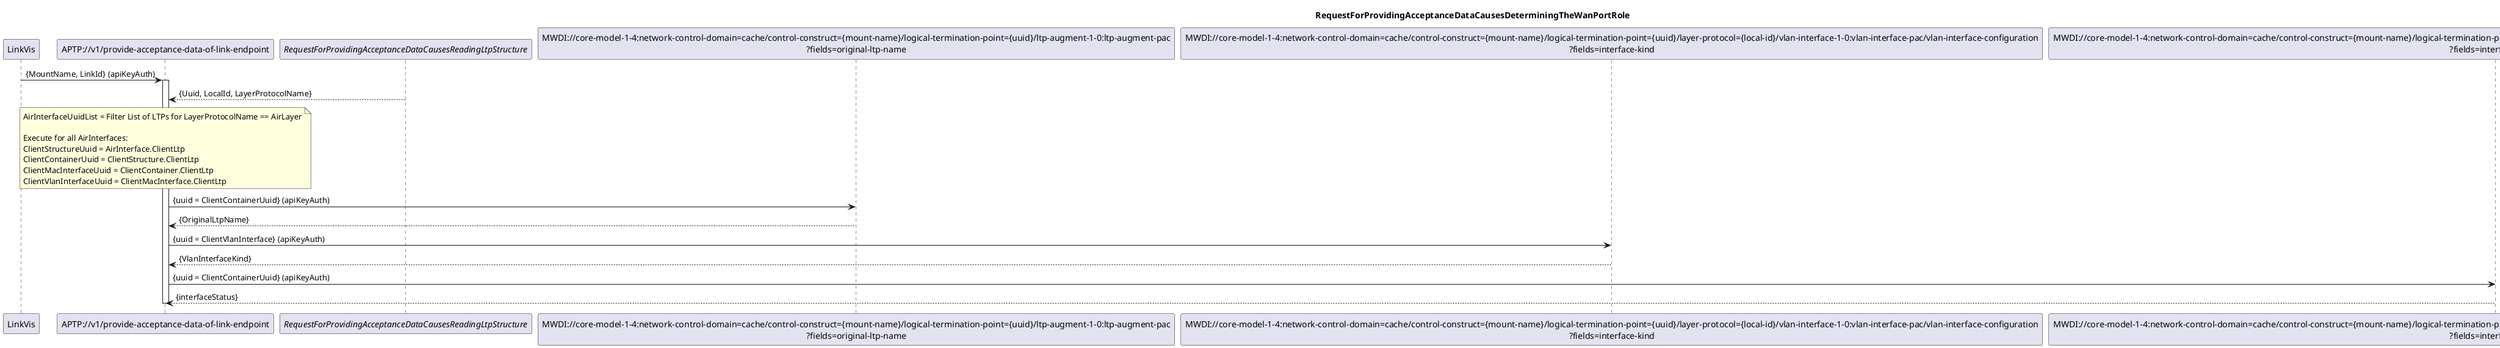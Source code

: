 @startuml 131_DeterminingWanPortRole
skinparam responseMessageBelowArrow true

title
RequestForProvidingAcceptanceDataCausesDeterminingTheWanPortRole
end title

participant "LinkVis" as LinkVis
participant "APTP://v1/provide-acceptance-data-of-link-endpoint" as APTP
participant "<i>RequestForProvidingAcceptanceDataCausesReadingLtpStructure</i>" as LTPs
participant "MWDI://core-model-1-4:network-control-domain=cache/control-construct={mount-name}/logical-termination-point={uuid}/ltp-augment-1-0:ltp-augment-pac\n?fields=original-ltp-name" as ContainerName
participant "MWDI://core-model-1-4:network-control-domain=cache/control-construct={mount-name}/logical-termination-point={uuid}/layer-protocol={local-id}/vlan-interface-1-0:vlan-interface-pac/vlan-interface-configuration\n?fields=interface-kind" as PortRole
participant "MWDI://core-model-1-4:network-control-domain=cache/control-construct={mount-name}/logical-termination-point={uuid}/layer-protocol={local-id}/ethernet-container-2-0:ethernet-container-pac/ethernet-container-status\n?fields=interface-status" as PortStatus


LinkVis -> APTP: {MountName, LinkId} (apiKeyAuth)
activate APTP

LTPs --> APTP: {Uuid, LocalId, LayerProtocolName}

note over APTP
AirInterfaceUuidList = Filter List of LTPs for LayerProtocolName == AirLayer

Execute for all AirInterfaces:
ClientStructureUuid = AirInterface.ClientLtp
ClientContainerUuid = ClientStructure.ClientLtp
ClientMacInterfaceUuid = ClientContainer.ClientLtp
ClientVlanInterfaceUuid = ClientMacInterface.ClientLtp
end note

APTP -> ContainerName: {uuid = ClientContainerUuid} (apiKeyAuth)
ContainerName --> APTP: {OriginalLtpName}

APTP -> PortRole: {uuid = ClientVlanInterface} (apiKeyAuth)
PortRole --> APTP: {VlanInterfaceKind}

APTP -> PortStatus: {uuid = ClientContainerUuid} (apiKeyAuth)
PortStatus --> APTP: {interfaceStatus}

deactivate APTP

@enduml
